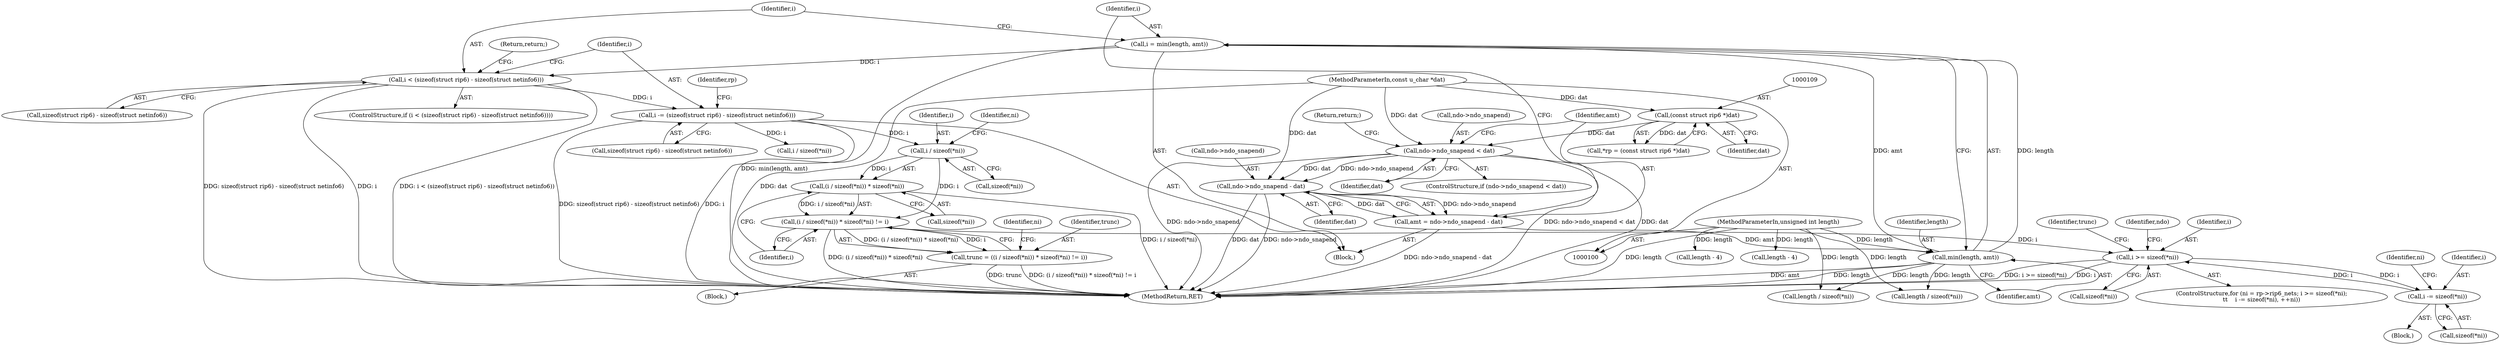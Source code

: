 digraph "1_tcpdump_e942fb84fbe3a73a98a00d2a279425872b5fb9d2@API" {
"1000305" [label="(Call,i / sizeof(*ni))"];
"1000144" [label="(Call,i -= (sizeof(struct rip6) - sizeof(struct netinfo6)))"];
"1000136" [label="(Call,i < (sizeof(struct rip6) - sizeof(struct netinfo6)))"];
"1000130" [label="(Call,i = min(length, amt))"];
"1000132" [label="(Call,min(length, amt))"];
"1000103" [label="(MethodParameterIn,unsigned int length)"];
"1000123" [label="(Call,amt = ndo->ndo_snapend - dat)"];
"1000125" [label="(Call,ndo->ndo_snapend - dat)"];
"1000117" [label="(Call,ndo->ndo_snapend < dat)"];
"1000108" [label="(Call,(const struct rip6 *)dat)"];
"1000102" [label="(MethodParameterIn,const u_char *dat)"];
"1000304" [label="(Call,(i / sizeof(*ni)) * sizeof(*ni))"];
"1000303" [label="(Call,(i / sizeof(*ni)) * sizeof(*ni) != i)"];
"1000301" [label="(Call,trunc = ((i / sizeof(*ni)) * sizeof(*ni) != i))"];
"1000320" [label="(Call,i >= sizeof(*ni))"];
"1000326" [label="(Call,i -= sizeof(*ni))"];
"1000388" [label="(MethodReturn,RET)"];
"1000325" [label="(Block,)"];
"1000271" [label="(Call,length / sizeof(*ni))"];
"1000137" [label="(Identifier,i)"];
"1000134" [label="(Identifier,amt)"];
"1000136" [label="(Call,i < (sizeof(struct rip6) - sizeof(struct netinfo6)))"];
"1000143" [label="(Return,return;)"];
"1000146" [label="(Call,sizeof(struct rip6) - sizeof(struct netinfo6))"];
"1000123" [label="(Call,amt = ndo->ndo_snapend - dat)"];
"1000303" [label="(Call,(i / sizeof(*ni)) * sizeof(*ni) != i)"];
"1000219" [label="(Call,i / sizeof(*ni))"];
"1000125" [label="(Call,ndo->ndo_snapend - dat)"];
"1000304" [label="(Call,(i / sizeof(*ni)) * sizeof(*ni))"];
"1000312" [label="(Identifier,ni)"];
"1000104" [label="(Block,)"];
"1000117" [label="(Call,ndo->ndo_snapend < dat)"];
"1000133" [label="(Identifier,length)"];
"1000145" [label="(Identifier,i)"];
"1000283" [label="(Call,length - 4)"];
"1000332" [label="(Identifier,ni)"];
"1000116" [label="(ControlStructure,if (ndo->ndo_snapend < dat))"];
"1000316" [label="(Identifier,ni)"];
"1000322" [label="(Call,sizeof(*ni))"];
"1000132" [label="(Call,min(length, amt))"];
"1000314" [label="(ControlStructure,for (ni = rp->rip6_nets; i >= sizeof(*ni);\n\t\t    i -= sizeof(*ni), ++ni))"];
"1000326" [label="(Call,i -= sizeof(*ni))"];
"1000306" [label="(Identifier,i)"];
"1000144" [label="(Call,i -= (sizeof(struct rip6) - sizeof(struct netinfo6)))"];
"1000356" [label="(Identifier,trunc)"];
"1000307" [label="(Call,sizeof(*ni))"];
"1000305" [label="(Call,i / sizeof(*ni))"];
"1000124" [label="(Identifier,amt)"];
"1000131" [label="(Identifier,i)"];
"1000313" [label="(Identifier,i)"];
"1000310" [label="(Call,sizeof(*ni))"];
"1000103" [label="(MethodParameterIn,unsigned int length)"];
"1000159" [label="(Call,length / sizeof(*ni))"];
"1000320" [label="(Call,i >= sizeof(*ni))"];
"1000110" [label="(Identifier,dat)"];
"1000301" [label="(Call,trunc = ((i / sizeof(*ni)) * sizeof(*ni) != i))"];
"1000327" [label="(Identifier,i)"];
"1000302" [label="(Identifier,trunc)"];
"1000118" [label="(Call,ndo->ndo_snapend)"];
"1000328" [label="(Call,sizeof(*ni))"];
"1000108" [label="(Call,(const struct rip6 *)dat)"];
"1000197" [label="(Call,length - 4)"];
"1000135" [label="(ControlStructure,if (i < (sizeof(struct rip6) - sizeof(struct netinfo6))))"];
"1000337" [label="(Identifier,ndo)"];
"1000153" [label="(Identifier,rp)"];
"1000121" [label="(Identifier,dat)"];
"1000129" [label="(Identifier,dat)"];
"1000155" [label="(Block,)"];
"1000122" [label="(Return,return;)"];
"1000126" [label="(Call,ndo->ndo_snapend)"];
"1000138" [label="(Call,sizeof(struct rip6) - sizeof(struct netinfo6))"];
"1000321" [label="(Identifier,i)"];
"1000130" [label="(Call,i = min(length, amt))"];
"1000106" [label="(Call,*rp = (const struct rip6 *)dat)"];
"1000102" [label="(MethodParameterIn,const u_char *dat)"];
"1000305" -> "1000304"  [label="AST: "];
"1000305" -> "1000307"  [label="CFG: "];
"1000306" -> "1000305"  [label="AST: "];
"1000307" -> "1000305"  [label="AST: "];
"1000312" -> "1000305"  [label="CFG: "];
"1000305" -> "1000304"  [label="DDG: i"];
"1000144" -> "1000305"  [label="DDG: i"];
"1000305" -> "1000303"  [label="DDG: i"];
"1000144" -> "1000104"  [label="AST: "];
"1000144" -> "1000146"  [label="CFG: "];
"1000145" -> "1000144"  [label="AST: "];
"1000146" -> "1000144"  [label="AST: "];
"1000153" -> "1000144"  [label="CFG: "];
"1000144" -> "1000388"  [label="DDG: i"];
"1000144" -> "1000388"  [label="DDG: sizeof(struct rip6) - sizeof(struct netinfo6)"];
"1000136" -> "1000144"  [label="DDG: i"];
"1000144" -> "1000219"  [label="DDG: i"];
"1000136" -> "1000135"  [label="AST: "];
"1000136" -> "1000138"  [label="CFG: "];
"1000137" -> "1000136"  [label="AST: "];
"1000138" -> "1000136"  [label="AST: "];
"1000143" -> "1000136"  [label="CFG: "];
"1000145" -> "1000136"  [label="CFG: "];
"1000136" -> "1000388"  [label="DDG: i < (sizeof(struct rip6) - sizeof(struct netinfo6))"];
"1000136" -> "1000388"  [label="DDG: sizeof(struct rip6) - sizeof(struct netinfo6)"];
"1000136" -> "1000388"  [label="DDG: i"];
"1000130" -> "1000136"  [label="DDG: i"];
"1000130" -> "1000104"  [label="AST: "];
"1000130" -> "1000132"  [label="CFG: "];
"1000131" -> "1000130"  [label="AST: "];
"1000132" -> "1000130"  [label="AST: "];
"1000137" -> "1000130"  [label="CFG: "];
"1000130" -> "1000388"  [label="DDG: min(length, amt)"];
"1000132" -> "1000130"  [label="DDG: length"];
"1000132" -> "1000130"  [label="DDG: amt"];
"1000132" -> "1000134"  [label="CFG: "];
"1000133" -> "1000132"  [label="AST: "];
"1000134" -> "1000132"  [label="AST: "];
"1000132" -> "1000388"  [label="DDG: amt"];
"1000132" -> "1000388"  [label="DDG: length"];
"1000103" -> "1000132"  [label="DDG: length"];
"1000123" -> "1000132"  [label="DDG: amt"];
"1000132" -> "1000159"  [label="DDG: length"];
"1000132" -> "1000271"  [label="DDG: length"];
"1000103" -> "1000100"  [label="AST: "];
"1000103" -> "1000388"  [label="DDG: length"];
"1000103" -> "1000159"  [label="DDG: length"];
"1000103" -> "1000197"  [label="DDG: length"];
"1000103" -> "1000271"  [label="DDG: length"];
"1000103" -> "1000283"  [label="DDG: length"];
"1000123" -> "1000104"  [label="AST: "];
"1000123" -> "1000125"  [label="CFG: "];
"1000124" -> "1000123"  [label="AST: "];
"1000125" -> "1000123"  [label="AST: "];
"1000131" -> "1000123"  [label="CFG: "];
"1000123" -> "1000388"  [label="DDG: ndo->ndo_snapend - dat"];
"1000125" -> "1000123"  [label="DDG: ndo->ndo_snapend"];
"1000125" -> "1000123"  [label="DDG: dat"];
"1000125" -> "1000129"  [label="CFG: "];
"1000126" -> "1000125"  [label="AST: "];
"1000129" -> "1000125"  [label="AST: "];
"1000125" -> "1000388"  [label="DDG: ndo->ndo_snapend"];
"1000125" -> "1000388"  [label="DDG: dat"];
"1000117" -> "1000125"  [label="DDG: ndo->ndo_snapend"];
"1000117" -> "1000125"  [label="DDG: dat"];
"1000102" -> "1000125"  [label="DDG: dat"];
"1000117" -> "1000116"  [label="AST: "];
"1000117" -> "1000121"  [label="CFG: "];
"1000118" -> "1000117"  [label="AST: "];
"1000121" -> "1000117"  [label="AST: "];
"1000122" -> "1000117"  [label="CFG: "];
"1000124" -> "1000117"  [label="CFG: "];
"1000117" -> "1000388"  [label="DDG: ndo->ndo_snapend < dat"];
"1000117" -> "1000388"  [label="DDG: dat"];
"1000117" -> "1000388"  [label="DDG: ndo->ndo_snapend"];
"1000108" -> "1000117"  [label="DDG: dat"];
"1000102" -> "1000117"  [label="DDG: dat"];
"1000108" -> "1000106"  [label="AST: "];
"1000108" -> "1000110"  [label="CFG: "];
"1000109" -> "1000108"  [label="AST: "];
"1000110" -> "1000108"  [label="AST: "];
"1000106" -> "1000108"  [label="CFG: "];
"1000108" -> "1000106"  [label="DDG: dat"];
"1000102" -> "1000108"  [label="DDG: dat"];
"1000102" -> "1000100"  [label="AST: "];
"1000102" -> "1000388"  [label="DDG: dat"];
"1000304" -> "1000303"  [label="AST: "];
"1000304" -> "1000310"  [label="CFG: "];
"1000310" -> "1000304"  [label="AST: "];
"1000313" -> "1000304"  [label="CFG: "];
"1000304" -> "1000388"  [label="DDG: i / sizeof(*ni)"];
"1000304" -> "1000303"  [label="DDG: i / sizeof(*ni)"];
"1000303" -> "1000301"  [label="AST: "];
"1000303" -> "1000313"  [label="CFG: "];
"1000313" -> "1000303"  [label="AST: "];
"1000301" -> "1000303"  [label="CFG: "];
"1000303" -> "1000388"  [label="DDG: (i / sizeof(*ni)) * sizeof(*ni)"];
"1000303" -> "1000301"  [label="DDG: (i / sizeof(*ni)) * sizeof(*ni)"];
"1000303" -> "1000301"  [label="DDG: i"];
"1000303" -> "1000320"  [label="DDG: i"];
"1000301" -> "1000155"  [label="AST: "];
"1000302" -> "1000301"  [label="AST: "];
"1000316" -> "1000301"  [label="CFG: "];
"1000301" -> "1000388"  [label="DDG: (i / sizeof(*ni)) * sizeof(*ni) != i"];
"1000301" -> "1000388"  [label="DDG: trunc"];
"1000320" -> "1000314"  [label="AST: "];
"1000320" -> "1000322"  [label="CFG: "];
"1000321" -> "1000320"  [label="AST: "];
"1000322" -> "1000320"  [label="AST: "];
"1000337" -> "1000320"  [label="CFG: "];
"1000356" -> "1000320"  [label="CFG: "];
"1000320" -> "1000388"  [label="DDG: i"];
"1000320" -> "1000388"  [label="DDG: i >= sizeof(*ni)"];
"1000326" -> "1000320"  [label="DDG: i"];
"1000320" -> "1000326"  [label="DDG: i"];
"1000326" -> "1000325"  [label="AST: "];
"1000326" -> "1000328"  [label="CFG: "];
"1000327" -> "1000326"  [label="AST: "];
"1000328" -> "1000326"  [label="AST: "];
"1000332" -> "1000326"  [label="CFG: "];
}
